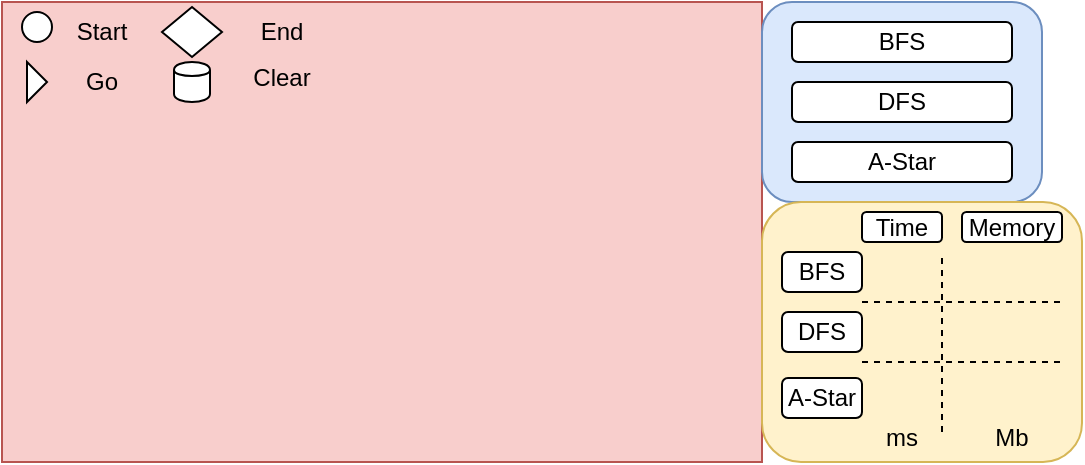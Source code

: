 <mxfile version="11.2.3" type="onedrive" pages="1"><diagram id="0eMzKSOiK6ZW7VHnPHKs" name="Page-1"><mxGraphModel dx="403" dy="225" grid="1" gridSize="10" guides="1" tooltips="1" connect="1" arrows="1" fold="1" page="1" pageScale="1" pageWidth="850" pageHeight="1100" math="0" shadow="0"><root><mxCell id="0"/><mxCell id="1" parent="0"/><mxCell id="JOasFBVtHrwz8r5uIiPB-8" value="" style="rounded=0;whiteSpace=wrap;html=1;fillColor=#f8cecc;strokeColor=#b85450;" vertex="1" parent="1"><mxGeometry x="160" y="40" width="380" height="230" as="geometry"/></mxCell><mxCell id="JOasFBVtHrwz8r5uIiPB-9" value="" style="rounded=1;whiteSpace=wrap;html=1;fillColor=#dae8fc;strokeColor=#6c8ebf;" vertex="1" parent="1"><mxGeometry x="540" y="40" width="140" height="100" as="geometry"/></mxCell><mxCell id="JOasFBVtHrwz8r5uIiPB-11" value="A-Star" style="rounded=1;whiteSpace=wrap;html=1;" vertex="1" parent="1"><mxGeometry x="555" y="110" width="110" height="20" as="geometry"/></mxCell><mxCell id="JOasFBVtHrwz8r5uIiPB-12" value="DFS" style="rounded=1;whiteSpace=wrap;html=1;" vertex="1" parent="1"><mxGeometry x="555" y="80" width="110" height="20" as="geometry"/></mxCell><mxCell id="JOasFBVtHrwz8r5uIiPB-13" value="BFS" style="rounded=1;whiteSpace=wrap;html=1;" vertex="1" parent="1"><mxGeometry x="555" y="50" width="110" height="20" as="geometry"/></mxCell><mxCell id="JOasFBVtHrwz8r5uIiPB-14" value="" style="ellipse;whiteSpace=wrap;html=1;aspect=fixed;" vertex="1" parent="1"><mxGeometry x="170" y="45" width="15" height="15" as="geometry"/></mxCell><mxCell id="JOasFBVtHrwz8r5uIiPB-15" value="" style="triangle;whiteSpace=wrap;html=1;" vertex="1" parent="1"><mxGeometry x="172.5" y="70" width="10" height="20" as="geometry"/></mxCell><mxCell id="JOasFBVtHrwz8r5uIiPB-16" value="Start" style="text;html=1;strokeColor=none;fillColor=none;align=center;verticalAlign=middle;whiteSpace=wrap;rounded=0;" vertex="1" parent="1"><mxGeometry x="190" y="45" width="40" height="20" as="geometry"/></mxCell><mxCell id="JOasFBVtHrwz8r5uIiPB-17" value="Go" style="text;html=1;strokeColor=none;fillColor=none;align=center;verticalAlign=middle;whiteSpace=wrap;rounded=0;" vertex="1" parent="1"><mxGeometry x="190" y="70" width="40" height="20" as="geometry"/></mxCell><mxCell id="JOasFBVtHrwz8r5uIiPB-18" value="" style="shape=cylinder;whiteSpace=wrap;html=1;boundedLbl=1;backgroundOutline=1;" vertex="1" parent="1"><mxGeometry x="246" y="70" width="18" height="20" as="geometry"/></mxCell><mxCell id="JOasFBVtHrwz8r5uIiPB-19" value="Clear" style="text;html=1;strokeColor=none;fillColor=none;align=center;verticalAlign=middle;whiteSpace=wrap;rounded=0;" vertex="1" parent="1"><mxGeometry x="280" y="67.5" width="40" height="20" as="geometry"/></mxCell><mxCell id="JOasFBVtHrwz8r5uIiPB-20" value="" style="rounded=1;whiteSpace=wrap;html=1;fillColor=#fff2cc;strokeColor=#d6b656;" vertex="1" parent="1"><mxGeometry x="540" y="140" width="160" height="130" as="geometry"/></mxCell><mxCell id="JOasFBVtHrwz8r5uIiPB-22" value="A-Star" style="rounded=1;whiteSpace=wrap;html=1;" vertex="1" parent="1"><mxGeometry x="550" y="228" width="40" height="20" as="geometry"/></mxCell><mxCell id="JOasFBVtHrwz8r5uIiPB-23" value="DFS" style="rounded=1;whiteSpace=wrap;html=1;" vertex="1" parent="1"><mxGeometry x="550" y="195" width="40" height="20" as="geometry"/></mxCell><mxCell id="JOasFBVtHrwz8r5uIiPB-24" value="BFS" style="rounded=1;whiteSpace=wrap;html=1;" vertex="1" parent="1"><mxGeometry x="550" y="165" width="40" height="20" as="geometry"/></mxCell><mxCell id="JOasFBVtHrwz8r5uIiPB-25" value="Time" style="rounded=1;whiteSpace=wrap;html=1;" vertex="1" parent="1"><mxGeometry x="590" y="145" width="40" height="15" as="geometry"/></mxCell><mxCell id="JOasFBVtHrwz8r5uIiPB-26" value="Memory" style="rounded=1;whiteSpace=wrap;html=1;" vertex="1" parent="1"><mxGeometry x="640" y="145" width="50" height="15" as="geometry"/></mxCell><mxCell id="JOasFBVtHrwz8r5uIiPB-29" value="" style="endArrow=none;dashed=1;html=1;" edge="1" parent="1"><mxGeometry width="50" height="50" relative="1" as="geometry"><mxPoint x="590" y="190" as="sourcePoint"/><mxPoint x="690" y="190" as="targetPoint"/></mxGeometry></mxCell><mxCell id="JOasFBVtHrwz8r5uIiPB-31" value="" style="endArrow=none;dashed=1;html=1;" edge="1" parent="1"><mxGeometry width="50" height="50" relative="1" as="geometry"><mxPoint x="590" y="220" as="sourcePoint"/><mxPoint x="690" y="220" as="targetPoint"/></mxGeometry></mxCell><mxCell id="JOasFBVtHrwz8r5uIiPB-32" value="" style="endArrow=none;dashed=1;html=1;" edge="1" parent="1"><mxGeometry width="50" height="50" relative="1" as="geometry"><mxPoint x="630" y="255" as="sourcePoint"/><mxPoint x="630" y="165" as="targetPoint"/><Array as="points"><mxPoint x="630" y="225"/></Array></mxGeometry></mxCell><mxCell id="JOasFBVtHrwz8r5uIiPB-34" value="ms" style="text;html=1;strokeColor=none;fillColor=none;align=center;verticalAlign=middle;whiteSpace=wrap;rounded=0;" vertex="1" parent="1"><mxGeometry x="590" y="248" width="40" height="20" as="geometry"/></mxCell><mxCell id="JOasFBVtHrwz8r5uIiPB-35" value="Mb" style="text;html=1;strokeColor=none;fillColor=none;align=center;verticalAlign=middle;whiteSpace=wrap;rounded=0;" vertex="1" parent="1"><mxGeometry x="645" y="248" width="40" height="20" as="geometry"/></mxCell><mxCell id="JOasFBVtHrwz8r5uIiPB-37" value="" style="rhombus;whiteSpace=wrap;html=1;" vertex="1" parent="1"><mxGeometry x="240" y="42.5" width="30" height="25" as="geometry"/></mxCell><mxCell id="JOasFBVtHrwz8r5uIiPB-38" value="End" style="text;html=1;strokeColor=none;fillColor=none;align=center;verticalAlign=middle;whiteSpace=wrap;rounded=0;" vertex="1" parent="1"><mxGeometry x="280" y="45" width="40" height="20" as="geometry"/></mxCell></root></mxGraphModel></diagram></mxfile>
